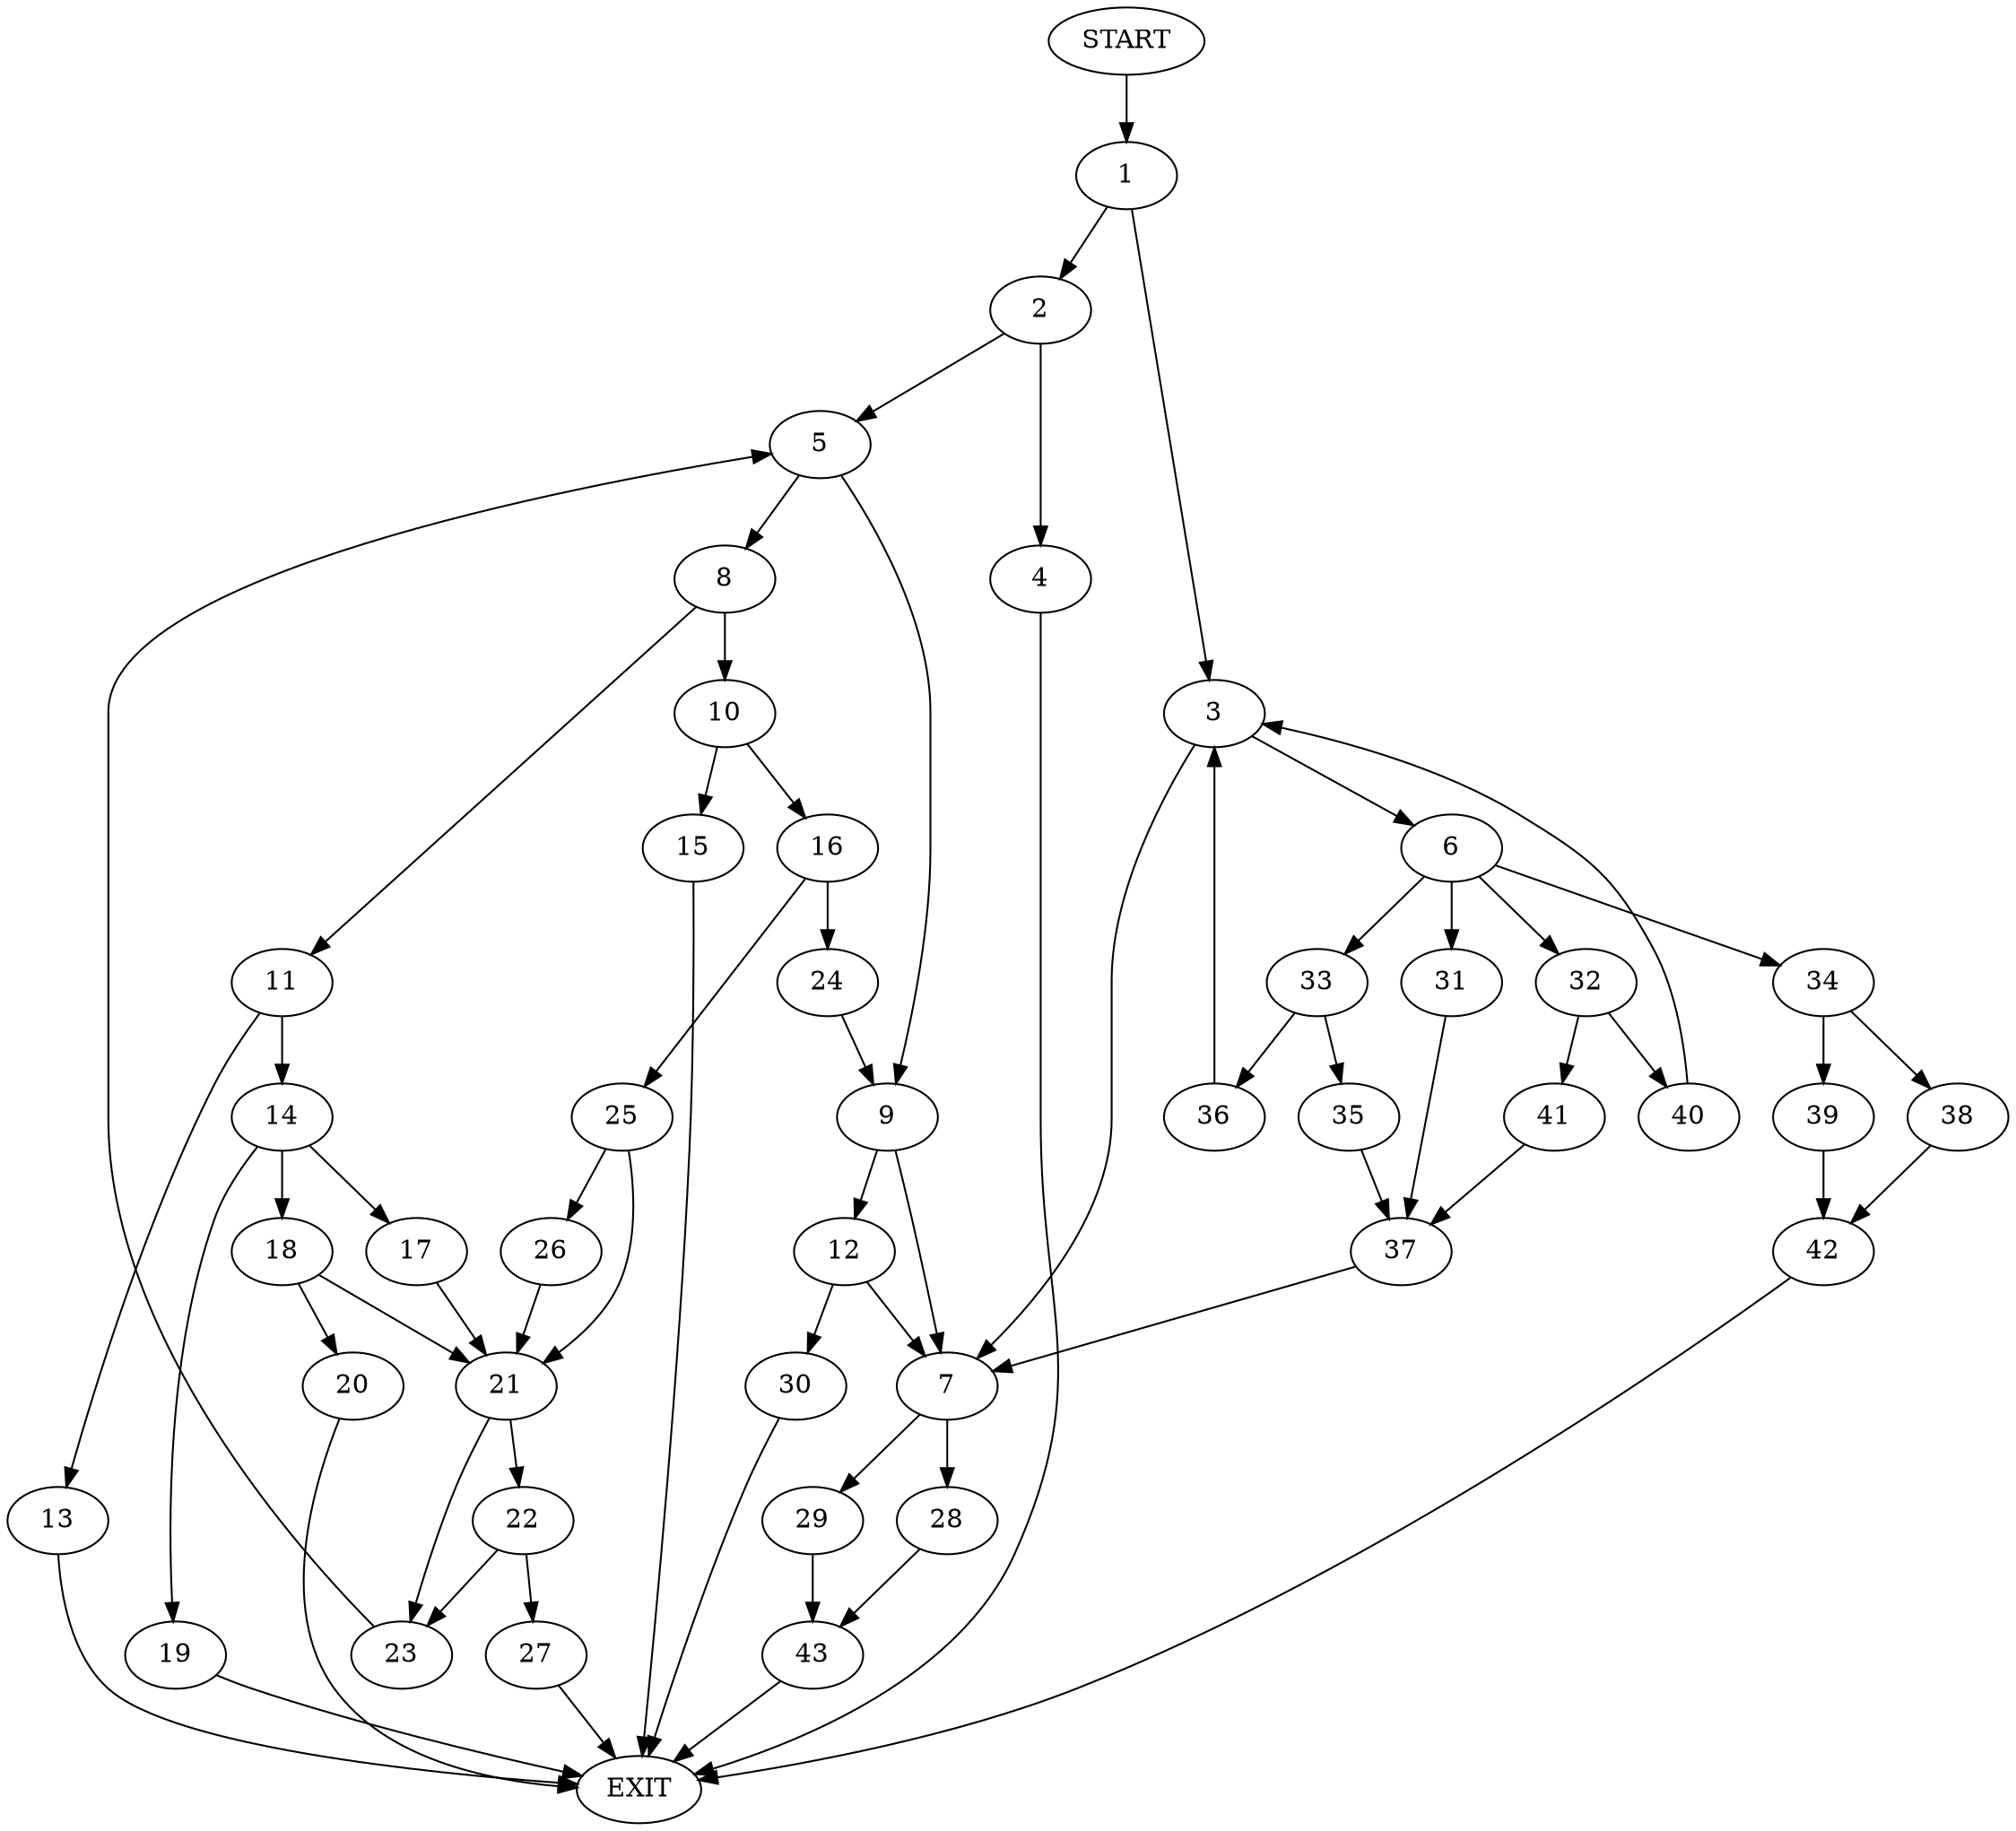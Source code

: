 digraph {
0 [label="START"]
44 [label="EXIT"]
0 -> 1
1 -> 2
1 -> 3
2 -> 4
2 -> 5
3 -> 6
3 -> 7
5 -> 8
5 -> 9
4 -> 44
8 -> 10
8 -> 11
9 -> 12
9 -> 7
11 -> 13
11 -> 14
10 -> 15
10 -> 16
13 -> 44
14 -> 17
14 -> 18
14 -> 19
19 -> 44
18 -> 20
18 -> 21
17 -> 21
21 -> 22
21 -> 23
20 -> 44
16 -> 24
16 -> 25
15 -> 44
24 -> 9
25 -> 21
25 -> 26
26 -> 21
22 -> 27
22 -> 23
23 -> 5
27 -> 44
7 -> 28
7 -> 29
12 -> 7
12 -> 30
30 -> 44
6 -> 31
6 -> 32
6 -> 33
6 -> 34
33 -> 35
33 -> 36
31 -> 37
34 -> 38
34 -> 39
32 -> 40
32 -> 41
41 -> 37
40 -> 3
37 -> 7
38 -> 42
39 -> 42
42 -> 44
36 -> 3
35 -> 37
29 -> 43
28 -> 43
43 -> 44
}

